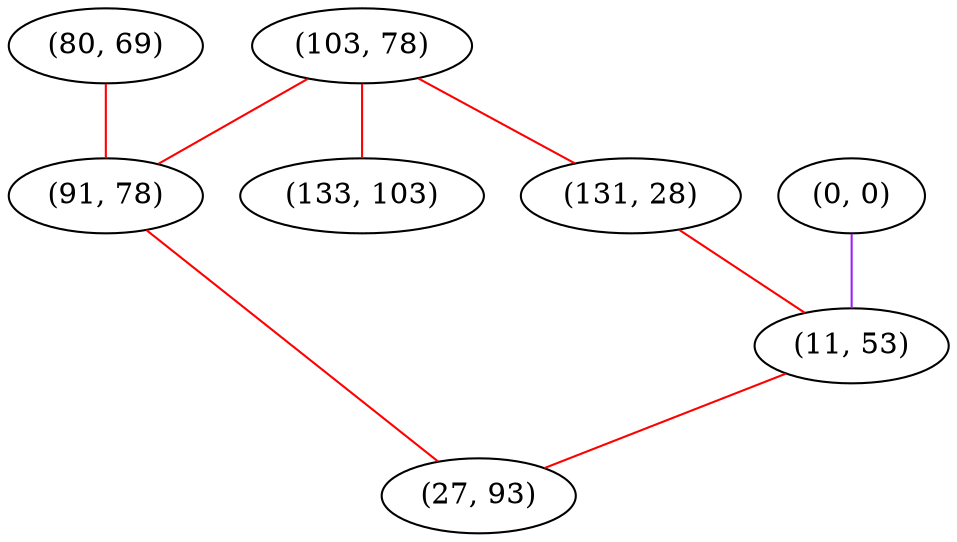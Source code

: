 graph "" {
"(103, 78)";
"(0, 0)";
"(80, 69)";
"(91, 78)";
"(133, 103)";
"(131, 28)";
"(11, 53)";
"(27, 93)";
"(103, 78)" -- "(133, 103)"  [color=red, key=0, weight=1];
"(103, 78)" -- "(131, 28)"  [color=red, key=0, weight=1];
"(103, 78)" -- "(91, 78)"  [color=red, key=0, weight=1];
"(0, 0)" -- "(11, 53)"  [color=purple, key=0, weight=4];
"(80, 69)" -- "(91, 78)"  [color=red, key=0, weight=1];
"(91, 78)" -- "(27, 93)"  [color=red, key=0, weight=1];
"(131, 28)" -- "(11, 53)"  [color=red, key=0, weight=1];
"(11, 53)" -- "(27, 93)"  [color=red, key=0, weight=1];
}

